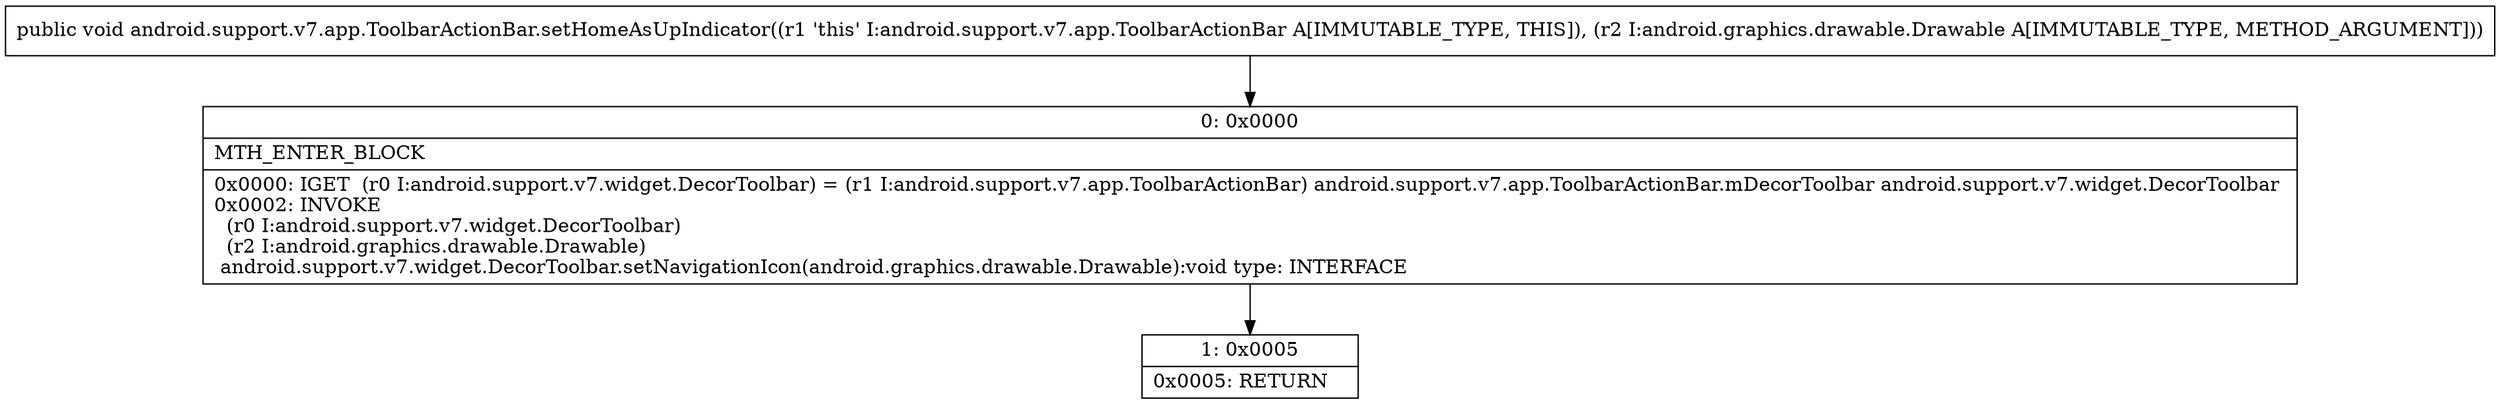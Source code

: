 digraph "CFG forandroid.support.v7.app.ToolbarActionBar.setHomeAsUpIndicator(Landroid\/graphics\/drawable\/Drawable;)V" {
Node_0 [shape=record,label="{0\:\ 0x0000|MTH_ENTER_BLOCK\l|0x0000: IGET  (r0 I:android.support.v7.widget.DecorToolbar) = (r1 I:android.support.v7.app.ToolbarActionBar) android.support.v7.app.ToolbarActionBar.mDecorToolbar android.support.v7.widget.DecorToolbar \l0x0002: INVOKE  \l  (r0 I:android.support.v7.widget.DecorToolbar)\l  (r2 I:android.graphics.drawable.Drawable)\l android.support.v7.widget.DecorToolbar.setNavigationIcon(android.graphics.drawable.Drawable):void type: INTERFACE \l}"];
Node_1 [shape=record,label="{1\:\ 0x0005|0x0005: RETURN   \l}"];
MethodNode[shape=record,label="{public void android.support.v7.app.ToolbarActionBar.setHomeAsUpIndicator((r1 'this' I:android.support.v7.app.ToolbarActionBar A[IMMUTABLE_TYPE, THIS]), (r2 I:android.graphics.drawable.Drawable A[IMMUTABLE_TYPE, METHOD_ARGUMENT])) }"];
MethodNode -> Node_0;
Node_0 -> Node_1;
}

